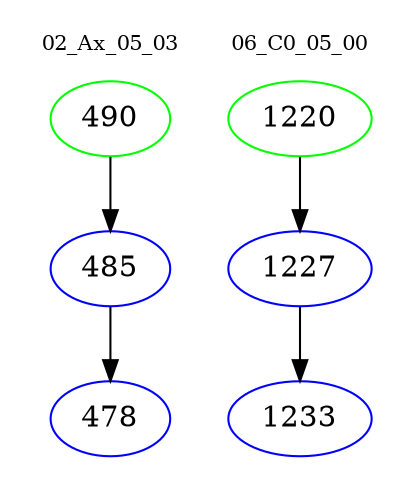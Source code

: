 digraph{
subgraph cluster_0 {
color = white
label = "02_Ax_05_03";
fontsize=10;
T0_490 [label="490", color="green"]
T0_490 -> T0_485 [color="black"]
T0_485 [label="485", color="blue"]
T0_485 -> T0_478 [color="black"]
T0_478 [label="478", color="blue"]
}
subgraph cluster_1 {
color = white
label = "06_C0_05_00";
fontsize=10;
T1_1220 [label="1220", color="green"]
T1_1220 -> T1_1227 [color="black"]
T1_1227 [label="1227", color="blue"]
T1_1227 -> T1_1233 [color="black"]
T1_1233 [label="1233", color="blue"]
}
}
